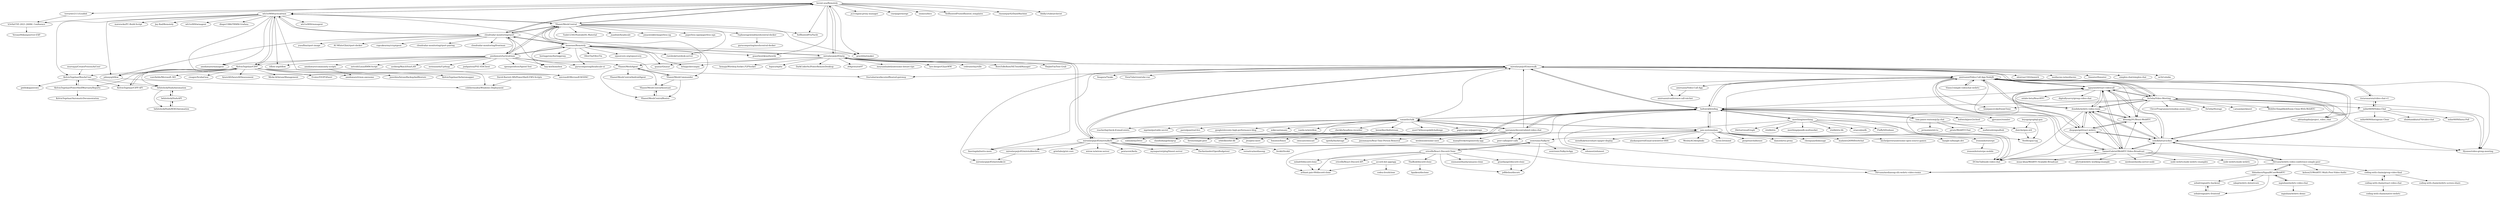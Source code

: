 digraph G {
"terrarier2111/Leafish" -> "h3v0x/CVE-2021-26084_Confluence"
"miroslavpejic85/mirotalkwebrtc" -> "miroslavpejic85/mirotalkc2c"
"wh1te909/tacticalrmm" -> "Ylianst/MeshCentral"
"wh1te909/tacticalrmm" -> "johnnyq/itflow"
"wh1te909/tacticalrmm" -> "wh1te909/rmmagent"
"wh1te909/tacticalrmm" -> "KelvinTegelaar/CIPP"
"wh1te909/tacticalrmm" -> "itflow-org/itflow"
"wh1te909/tacticalrmm" -> "lucent-sea/Remotely"
"wh1te909/tacticalrmm" -> "cloudradar-monitoring/rport"
"wh1te909/tacticalrmm" -> "amidaware/rmmagent"
"wh1te909/tacticalrmm" -> "matstocks/PC-Build-Script"
"wh1te909/tacticalrmm" -> "KelvinTegelaar/RunAsUser"
"wh1te909/tacticalrmm" -> "Jay-Rad/Remotely" ["e"=1]
"wh1te909/tacticalrmm" -> "wh1te909/winagent"
"wh1te909/tacticalrmm" -> "amidaware/trmm-awesome"
"wh1te909/tacticalrmm" -> "dinger1986/TRMM-Grafana"
"wh1te909/tacticalrmm" -> "microsoft/Microsoft365DSC" ["e"=1]
"immense/Remotely" -> "cloudradar-monitoring/rport"
"immense/Remotely" -> "Ylianst/MeshCentral"
"immense/Remotely" -> "amidaware/tacticalrmm"
"immense/Remotely" -> "miroslavpejic85/p2p"
"immense/Remotely" -> "OliveTin/OliveTin" ["e"=1]
"immense/Remotely" -> "dchapyshev/aspia" ["e"=1]
"immense/Remotely" -> "goauthentik/authentik" ["e"=1]
"immense/Remotely" -> "rustdesk/rustdesk-server" ["e"=1]
"immense/Remotely" -> "sipsorcery-org/sipsorcery" ["e"=1]
"immense/Remotely" -> "hay-kot/homebox" ["e"=1]
"immense/Remotely" -> "wh1te909/tacticalrmm"
"immense/Remotely" -> "quasar/Quasar" ["e"=1]
"immense/Remotely" -> "gurucomputing/headscale-ui" ["e"=1]
"immense/Remotely" -> "gravitl/netmaker" ["e"=1]
"immense/Remotely" -> "boringproxy/boringproxy" ["e"=1]
"amirsanni/Video-Call-App-NodeJS" -> "DCtheTall/node-video-chat"
"amirsanni/Video-Call-App-NodeJS" -> "itstaranarora/video-chat-v1"
"amirsanni/Video-Call-App-NodeJS" -> "nguymin4/react-videocall"
"amirsanni/Video-Call-App-NodeJS" -> "amirsanni/conference-call-ratchet"
"amirsanni/Video-Call-App-NodeJS" -> "0x5eba/Video-Meeting"
"amirsanni/Video-Call-App-NodeJS" -> "dondido/webrtc-video-room"
"amirsanni/Video-Call-App-NodeJS" -> "louiejancevski/ZoomClone"
"amirsanni/Video-Call-App-NodeJS" -> "TannerGabriel/WebRTC-Video-Broadcast"
"amirsanni/Video-Call-App-NodeJS" -> "amirsanni/Video-Call-App"
"amirsanni/Video-Call-App-NodeJS" -> "Vinnu1/simple-videochat-webrtc"
"amirsanni/Video-Call-App-NodeJS" -> "somikdatta/cuckoo"
"amirsanni/Video-Call-App-NodeJS" -> "diegogurgel/react-webrtc"
"amirsanni/Video-Call-App-NodeJS" -> "khuong291/React-WebRTC"
"amirsanni/Video-Call-App-NodeJS" -> "holtwick/briefing"
"amirsanni/Video-Call-App-NodeJS" -> "Hyunse/video-group-meeting"
"0x5eba/Video-Meeting" -> "amirsanni/Video-Call-App-NodeJS"
"0x5eba/Video-Meeting" -> "somikdatta/cuckoo"
"0x5eba/Video-Meeting" -> "dondido/webrtc-video-room"
"0x5eba/Video-Meeting" -> "miroslavpejic85/mirotalk"
"0x5eba/Video-Meeting" -> "nguymin4/react-videocall"
"0x5eba/Video-Meeting" -> "i-aryan/quickmeet"
"0x5eba/Video-Meeting" -> "WebDevSimplified/Zoom-Clone-With-WebRTC" ["e"=1]
"0x5eba/Video-Meeting" -> "louiejancevski/ZoomClone"
"0x5eba/Video-Meeting" -> "CleverProgrammers/nodejs-zoom-clone" ["e"=1]
"0x5eba/Video-Meeting" -> "mihir0699/Video-Chat"
"0x5eba/Video-Meeting" -> "0x5eba/Storage"
"0x5eba/Video-Meeting" -> "adrianhajdin/project_video_chat" ["e"=1]
"0x5eba/Video-Meeting" -> "Hyunse/video-group-meeting"
"0x5eba/Video-Meeting" -> "khuong291/React-WebRTC"
"0x5eba/Video-Meeting" -> "holtwick/briefing"
"mihir0699/Video-Chat" -> "mihir0699/Instagram-Clone"
"mihir0699/Video-Chat" -> "Hyunse/video-group-meeting"
"mihir0699/Video-Chat" -> "shubhamkhatal70/video-chat"
"mihir0699/Video-Chat" -> "adrianhajdin/project_video_chat" ["e"=1]
"mihir0699/Video-Chat" -> "itstaranarora/video-chat-v1"
"mihir0699/Video-Chat" -> "mihir0699/Insta-Poll"
"itstaranarora/video-chat-v1" -> "amirsanni/Video-Call-App-NodeJS"
"itstaranarora/video-chat-v1" -> "mihir0699/Video-Chat"
"tom-james-watson/p2p.chat" -> "pirate/WebRTCChat"
"tom-james-watson/p2p.chat" -> "mafintosh/signalhub" ["e"=1]
"tom-james-watson/p2p.chat" -> "jermainee/otr.to"
"tom-james-watson/p2p.chat" -> "holtwick/briefing"
"vasanthv/talk" -> "holtwick/briefing"
"vasanthv/talk" -> "benwilber/boltstream" ["e"=1]
"vasanthv/talk" -> "snori74/linuxupskillchallenge" ["e"=1]
"vasanthv/talk" -> "papercups-io/papercups" ["e"=1]
"vasanthv/talk" -> "reacherhq/check-if-email-exists" ["e"=1]
"vasanthv/talk" -> "miroslavpejic85/mirotalk"
"vasanthv/talk" -> "mprimi/portable-secret" ["e"=1]
"vasanthv/talk" -> "jam-systems/jam"
"vasanthv/talk" -> "miroslavpejic85/mirotalksfu"
"vasanthv/talk" -> "ianramzy/decentralized-video-chat"
"vasanthv/talk" -> "parzulpan/real-live" ["e"=1]
"vasanthv/talk" -> "google/eleventy-high-performance-blog" ["e"=1]
"vasanthv/talk" -> "mikecao/umami" ["e"=1]
"vasanthv/talk" -> "vanila-io/wireflow" ["e"=1]
"vasanthv/talk" -> "checkly/headless-recorder" ["e"=1]
"Ylianst/MeshCentral" -> "wh1te909/tacticalrmm"
"Ylianst/MeshCentral" -> "amidaware/tacticalrmm"
"Ylianst/MeshCentral" -> "Ylianst/MeshAgent"
"Ylianst/MeshCentral" -> "immense/Remotely"
"Ylianst/MeshCentral" -> "lucent-sea/Remotely"
"Ylianst/MeshCentral" -> "gravitl/netmaker" ["e"=1]
"Ylianst/MeshCentral" -> "Ylianst/MeshCommander"
"Ylianst/MeshCentral" -> "cloudradar-monitoring/rport"
"Ylianst/MeshCentral" -> "Typhonragewind/meshcentral-docker"
"Ylianst/MeshCentral" -> "Tzahi12345/YoutubeDL-Material" ["e"=1]
"Ylianst/MeshCentral" -> "SelfhostedPro/Yacht" ["e"=1]
"Ylianst/MeshCentral" -> "rustdesk/rustdesk-server" ["e"=1]
"Ylianst/MeshCentral" -> "juanfont/headscale" ["e"=1]
"Ylianst/MeshCentral" -> "jonaswinkler/paperless-ng" ["e"=1]
"Ylianst/MeshCentral" -> "paperless-ngx/paperless-ngx" ["e"=1]
"miroslavpejic85/mirotalksfu" -> "miroslavpejic85/mirotalk"
"miroslavpejic85/mirotalksfu" -> "edumeet/edumeet" ["e"=1]
"miroslavpejic85/mirotalksfu" -> "wirow-io/wirow-server"
"miroslavpejic85/mirotalksfu" -> "Dirvann/mediasoup-sfu-webrtc-video-rooms" ["e"=1]
"miroslavpejic85/mirotalksfu" -> "miroslavpejic85/p2p"
"miroslavpejic85/mirotalksfu" -> "pentacent/keila" ["e"=1]
"miroslavpejic85/mirotalksfu" -> "mynaparrot/plugNmeet-server"
"miroslavpejic85/mirotalksfu" -> "fmeringdal/nettu-meet" ["e"=1]
"miroslavpejic85/mirotalksfu" -> "miroslavpejic85/mirotalkwebrtc"
"miroslavpejic85/mirotalksfu" -> "TheAxelander/OpenBudgeteer" ["e"=1]
"miroslavpejic85/mirotalksfu" -> "jam-systems/jam"
"miroslavpejic85/mirotalksfu" -> "versatica/mediasoup" ["e"=1]
"miroslavpejic85/mirotalksfu" -> "holtwick/briefing"
"miroslavpejic85/mirotalksfu" -> "livekit/livekit" ["e"=1]
"miroslavpejic85/mirotalksfu" -> "gristlabs/grist-core" ["e"=1]
"lucent-sea/Remotely" -> "Ylianst/MeshCentral"
"lucent-sea/Remotely" -> "wh1te909/tacticalrmm"
"lucent-sea/Remotely" -> "SelfhostedPro/Yacht" ["e"=1]
"lucent-sea/Remotely" -> "miroslavpejic85/p2p"
"lucent-sea/Remotely" -> "cloudradar-monitoring/rport"
"lucent-sea/Remotely" -> "jc21/nginx-proxy-manager" ["e"=1]
"lucent-sea/Remotely" -> "gravitl/netmaker" ["e"=1]
"lucent-sea/Remotely" -> "ciur/papermerge" ["e"=1]
"lucent-sea/Remotely" -> "goauthentik/authentik" ["e"=1]
"lucent-sea/Remotely" -> "sismics/docs" ["e"=1]
"lucent-sea/Remotely" -> "SelfhostedPro/selfhosted_templates" ["e"=1]
"lucent-sea/Remotely" -> "rmountjoy92/DashMachine" ["e"=1]
"lucent-sea/Remotely" -> "h3v0x/CVE-2021-26084_Confluence"
"lucent-sea/Remotely" -> "terrarier2111/Leafish"
"lucent-sea/Remotely" -> "bbilly1/tubearchivist" ["e"=1]
"holtwick/briefing" -> "holtwick/peer2school"
"holtwick/briefing" -> "meething/meething"
"holtwick/briefing" -> "miroslavpejic85/mirotalk"
"holtwick/briefing" -> "ianramzy/decentralized-video-chat"
"holtwick/briefing" -> "gjovanov/roomler" ["e"=1]
"holtwick/briefing" -> "vasanthv/talk"
"holtwick/briefing" -> "peer-calls/peer-calls" ["e"=1]
"holtwick/briefing" -> "amirsanni/Video-Call-App-NodeJS"
"holtwick/briefing" -> "tom-james-watson/p2p.chat"
"holtwick/briefing" -> "jam-systems/jam"
"holtwick/briefing" -> "miroslavpejic85/mirotalksfu"
"holtwick/briefing" -> "edumeet/edumeet" ["e"=1]
"holtwick/briefing" -> "TannerGabriel/WebRTC-Video-Broadcast"
"holtwick/briefing" -> "nguymin4/react-videocall"
"holtwick/briefing" -> "DCtheTall/node-video-chat"
"mgiuliani/webrtc-video-chat" -> "Shhzdmrz/SignalRCoreWebRTC"
"mgiuliani/webrtc-video-chat" -> "mgiuliani/webrtc-demo"
"ericellb/React-Discord-Clone" -> "ericellb/React-Discord-API"
"ericellb/React-Discord-Clone" -> "sentrionic/Valkyrie"
"ericellb/React-Discord-Clone" -> "grantkang5/discord-clone"
"ericellb/React-Discord-Clone" -> "arihant-jain-09/discord-clone"
"ericellb/React-Discord-Clone" -> "ThalKod/discord-clone"
"ericellb/React-Discord-Clone" -> "miladr0/discord-clone"
"ericellb/React-Discord-Clone" -> "jeffdeliso/discors"
"ericellb/React-Discord-Clone" -> "emmanuelhashy/amazon-clone"
"miroslavpejic85/p2p" -> "miroslavpejic85/mirotalksfu"
"miroslavpejic85/p2p" -> "miroslavpejic85/mirotalk"
"miroslavpejic85/p2p" -> "immense/Remotely"
"miroslavpejic85/p2p" -> "quasar/Quasar" ["e"=1]
"miroslavpejic85/p2p" -> "hemaju/Wireboy.Socket.P2PSocket" ["e"=1]
"miroslavpejic85/p2p" -> "lucent-sea/Remotely"
"miroslavpejic85/p2p" -> "lepoco/wpfui" ["e"=1]
"miroslavpejic85/p2p" -> "DarkCoderSc/PowerRemoteDesktop" ["e"=1]
"miroslavpejic85/p2p" -> "dchapyshev/aspia" ["e"=1]
"miroslavpejic85/p2p" -> "z64proto/sw97" ["e"=1]
"miroslavpejic85/p2p" -> "meysamhadeli/awesome-dotnet-tips" ["e"=1]
"miroslavpejic85/p2p" -> "lars-berger/GlazeWM" ["e"=1]
"miroslavpejic85/p2p" -> "cedrozor/myrtille" ["e"=1]
"miroslavpejic85/p2p" -> "BornToBeRoot/NETworkManager" ["e"=1]
"miroslavpejic85/p2p" -> "TheJoeFin/Text-Grab" ["e"=1]
"somikdatta/cuckoo" -> "dondido/webrtc-video-room"
"somikdatta/cuckoo" -> "diegogurgel/react-webrtc"
"somikdatta/cuckoo" -> "nguymin4/react-videocall"
"somikdatta/cuckoo" -> "Dirvann/webrtc-video-conference-simple-peer"
"somikdatta/cuckoo" -> "0x5eba/Video-Meeting"
"somikdatta/cuckoo" -> "amirsanni/Video-Call-App-NodeJS"
"somikdatta/cuckoo" -> "khuong291/React-WebRTC"
"somikdatta/cuckoo" -> "TannerGabriel/WebRTC-Video-Broadcast"
"somikdatta/cuckoo" -> "Hyunse/video-group-meeting"
"somikdatta/cuckoo" -> "DCtheTall/node-video-chat"
"amidaware/tacticalrmm" -> "Ylianst/MeshCentral"
"amidaware/tacticalrmm" -> "amidaware/rmmagent"
"amidaware/tacticalrmm" -> "amidaware/community-scripts"
"amidaware/tacticalrmm" -> "cloudradar-monitoring/rport"
"amidaware/tacticalrmm" -> "immense/Remotely"
"amidaware/tacticalrmm" -> "itflow-org/itflow"
"amidaware/tacticalrmm" -> "netvolt/LinuxRMM-Script"
"amidaware/tacticalrmm" -> "hay-kot/homebox" ["e"=1]
"amidaware/tacticalrmm" -> "aceberg/WatchYourLAN" ["e"=1]
"amidaware/tacticalrmm" -> "gurucomputing/headscale-ui" ["e"=1]
"amidaware/tacticalrmm" -> "KelvinTegelaar/CIPP"
"amidaware/tacticalrmm" -> "seriousm4x/UpSnap" ["e"=1]
"amidaware/tacticalrmm" -> "Ylianst/MeshAgent"
"amidaware/tacticalrmm" -> "joshpatten/PVE-VDIClient" ["e"=1]
"amidaware/tacticalrmm" -> "openspeedtest/Speed-Test" ["e"=1]
"miroslavpejic85/mirotalk" -> "miroslavpejic85/mirotalksfu"
"miroslavpejic85/mirotalk" -> "fmeringdal/nettu-meet" ["e"=1]
"miroslavpejic85/mirotalk" -> "holtwick/briefing"
"miroslavpejic85/mirotalk" -> "0x5eba/Video-Meeting"
"miroslavpejic85/mirotalk" -> "miroslavpejic85/p2p"
"miroslavpejic85/mirotalk" -> "alextran1502/immich" ["e"=1]
"miroslavpejic85/mirotalk" -> "mediacms-io/mediacms" ["e"=1]
"miroslavpejic85/mirotalk" -> "fonoster/fonoster" ["e"=1]
"miroslavpejic85/mirotalk" -> "simplex-chat/simplex-chat" ["e"=1]
"miroslavpejic85/mirotalk" -> "m1k1o/neko" ["e"=1]
"miroslavpejic85/mirotalk" -> "miroslavpejic85/mirotalkc2c"
"miroslavpejic85/mirotalk" -> "linagora/Twake" ["e"=1]
"miroslavpejic85/mirotalk" -> "amirsanni/Video-Call-App-NodeJS"
"miroslavpejic85/mirotalk" -> "ViewTube/viewtube-vue" ["e"=1]
"miroslavpejic85/mirotalk" -> "fractalnetworksco/selfhosted-gateway" ["e"=1]
"cloudradar-monitoring/rport" -> "immense/Remotely"
"cloudradar-monitoring/rport" -> "amidaware/tacticalrmm"
"cloudradar-monitoring/rport" -> "wh1te909/tacticalrmm"
"cloudradar-monitoring/rport" -> "Ylianst/MeshCentral"
"cloudradar-monitoring/rport" -> "yusufhm/rport-image"
"cloudradar-monitoring/rport" -> "AC-WhiteGlint/rport-docker"
"cloudradar-monitoring/rport" -> "johnnyq/itflow"
"cloudradar-monitoring/rport" -> "lucent-sea/Remotely"
"cloudradar-monitoring/rport" -> "fractalnetworksco/selfhosted-gateway" ["e"=1]
"cloudradar-monitoring/rport" -> "cupcakearmy/cryptgeon" ["e"=1]
"cloudradar-monitoring/rport" -> "cloudradar-monitoring/rport-pairing"
"cloudradar-monitoring/rport" -> "cloudradar-monitoring/frontman"
"ianramzy/decentralized-video-chat" -> "holtwick/briefing"
"ianramzy/decentralized-video-chat" -> "manojVivek/responsively-app" ["e"=1]
"ianramzy/decentralized-video-chat" -> "subnub/myDrive" ["e"=1]
"ianramzy/decentralized-video-chat" -> "peer-calls/peer-calls" ["e"=1]
"ianramzy/decentralized-video-chat" -> "claudiodangelis/qrcp" ["e"=1]
"ianramzy/decentralized-video-chat" -> "feross/simple-peer" ["e"=1]
"ianramzy/decentralized-video-chat" -> "orbitdb/orbit-db" ["e"=1]
"ianramzy/decentralized-video-chat" -> "jitsi/jitsi-meet" ["e"=1]
"ianramzy/decentralized-video-chat" -> "miroslavpejic85/mirotalk"
"ianramzy/decentralized-video-chat" -> "fonoster/fonos" ["e"=1]
"ianramzy/decentralized-video-chat" -> "vasanthv/talk"
"ianramzy/decentralized-video-chat" -> "owncast/owncast" ["e"=1]
"ianramzy/decentralized-video-chat" -> "spotify/backstage" ["e"=1]
"ianramzy/decentralized-video-chat" -> "jasonmayes/Real-Time-Person-Removal" ["e"=1]
"ianramzy/decentralized-video-chat" -> "wesbos/awesome-uses" ["e"=1]
"ironsmile/euterpe" -> "ironsmile/euterpe-mobile"
"ThalKod/discord-clone" -> "bpaiken/disclone"
"h3v0x/CVE-2021-26084_Confluence" -> "Veraxy00/Jumpserver-EXP"
"meething/meething" -> "Dletta/visualGraph" ["e"=1]
"meething/meething" -> "Dirvann/mediasoup-sfu-webrtc-video-rooms" ["e"=1]
"meething/meething" -> "irislib/iris" ["e"=1]
"meething/meething" -> "diatche/gun-util"
"meething/meething" -> "Stefdv/gun-tag"
"meething/meething" -> "meething/gundb-multisocket"
"meething/meething" -> "irislib/iris-lib" ["e"=1]
"meething/meething" -> "holtwick/briefing"
"meething/meething" -> "eraeco/joydb"
"meething/meething" -> "Fluffy9/Zenbase"
"amirsanni/Video-Call-App" -> "amirsanni/conference-call-ratchet"
"brysgo/graphql-gun" -> "Stefdv/gun-tag"
"brysgo/graphql-gun" -> "diatche/gun-util"
"nguymin4/react-videocall" -> "dondido/webrtc-video-room"
"nguymin4/react-videocall" -> "diegogurgel/react-webrtc"
"nguymin4/react-videocall" -> "khuong291/React-WebRTC"
"nguymin4/react-videocall" -> "somikdatta/cuckoo"
"nguymin4/react-videocall" -> "amirsanni/Video-Call-App-NodeJS"
"nguymin4/react-videocall" -> "TannerGabriel/WebRTC-Video-Broadcast"
"nguymin4/react-videocall" -> "DCtheTall/node-video-chat"
"nguymin4/react-videocall" -> "0x5eba/Video-Meeting"
"nguymin4/react-videocall" -> "Hyunse/video-group-meeting"
"nguymin4/react-videocall" -> "oslabs-beta/ReactRTC" ["e"=1]
"nguymin4/react-videocall" -> "digitallysavvy/group-video-chat"
"Dirvann/webrtc-video-conference-simple-peer" -> "Dirvann/mediasoup-sfu-webrtc-video-rooms" ["e"=1]
"Dirvann/webrtc-video-conference-simple-peer" -> "kolson25/WebRTC-Multi-Peer-Video-Audio"
"Dirvann/webrtc-video-conference-simple-peer" -> "Shhzdmrz/SignalRCoreWebRTC"
"Dirvann/webrtc-video-conference-simple-peer" -> "somikdatta/cuckoo"
"Dirvann/webrtc-video-conference-simple-peer" -> "coding-with-chaim/group-video-final"
"dondido/webrtc-video-room" -> "nguymin4/react-videocall"
"dondido/webrtc-video-room" -> "diegogurgel/react-webrtc"
"dondido/webrtc-video-room" -> "khuong291/React-WebRTC"
"dondido/webrtc-video-room" -> "DCtheTall/node-video-chat"
"dondido/webrtc-video-room" -> "somikdatta/cuckoo"
"dondido/webrtc-video-room" -> "TannerGabriel/WebRTC-Video-Broadcast"
"dondido/webrtc-video-room" -> "amirsanni/Video-Call-App-NodeJS"
"dondido/webrtc-video-room" -> "0x5eba/Video-Meeting"
"murrayju/CreateProcessAsUser" -> "KelvinTegelaar/RunAsUser"
"jam-systems/jam" -> "mendhak/waveshare-epaper-display" ["e"=1]
"jam-systems/jam" -> "ironsmile/euterpe"
"jam-systems/jam" -> "miroslavpejic85/mirotalksfu"
"jam-systems/jam" -> "holtwick/briefing"
"jam-systems/jam" -> "alaskasquirrel/Email-newsletter-RSS" ["e"=1]
"jam-systems/jam" -> "WesleyAC/deeplinks"
"jam-systems/jam" -> "luvsic3/remind" ["e"=1]
"jam-systems/jam" -> "perpetio/clubhouse"
"jam-systems/jam" -> "damoeb/rss-proxy" ["e"=1]
"jam-systems/jam" -> "chenquan/diskusage" ["e"=1]
"jam-systems/jam" -> "vasanthv/talk"
"jam-systems/jam" -> "madawei2699/free4chat" ["e"=1]
"jam-systems/jam" -> "sentrionic/Valkyrie"
"jam-systems/jam" -> "michelpereira/awesome-open-source-games" ["e"=1]
"jam-systems/jam" -> "bangle-io/bangle.dev" ["e"=1]
"Shhzdmrz/SignalRCoreWebRTC" -> "mgiuliani/webrtc-video-chat"
"Shhzdmrz/SignalRCoreWebRTC" -> "sebalr/signalrtc-frontend"
"Shhzdmrz/SignalRCoreWebRTC" -> "mkaji/webrtc-dotnetcore"
"Shhzdmrz/SignalRCoreWebRTC" -> "sebalr/signalrtc-backend"
"Shhzdmrz/SignalRCoreWebRTC" -> "Dirvann/webrtc-video-conference-simple-peer"
"Vinnu1/simple-videochat-webrtc" -> "amirsanni/Video-Call-App-NodeJS"
"amidaware/community-scripts" -> "amidaware/trmm-awesome"
"TannerGabriel/WebRTC-Video-Broadcast" -> "dondido/webrtc-video-room"
"TannerGabriel/WebRTC-Video-Broadcast" -> "amirsanni/Video-Call-App-NodeJS"
"TannerGabriel/WebRTC-Video-Broadcast" -> "diegogurgel/react-webrtc"
"TannerGabriel/WebRTC-Video-Broadcast" -> "nguymin4/react-videocall"
"TannerGabriel/WebRTC-Video-Broadcast" -> "medooze/media-server-node" ["e"=1]
"TannerGabriel/WebRTC-Video-Broadcast" -> "khuong291/React-WebRTC"
"TannerGabriel/WebRTC-Video-Broadcast" -> "node-webrtc/node-webrtc-examples" ["e"=1]
"TannerGabriel/WebRTC-Video-Broadcast" -> "DCtheTall/node-video-chat"
"TannerGabriel/WebRTC-Video-Broadcast" -> "somikdatta/cuckoo"
"TannerGabriel/WebRTC-Video-Broadcast" -> "Dirvann/mediasoup-sfu-webrtc-video-rooms" ["e"=1]
"TannerGabriel/WebRTC-Video-Broadcast" -> "node-webrtc/node-webrtc" ["e"=1]
"TannerGabriel/WebRTC-Video-Broadcast" -> "muaz-khan/WebRTC-Scalable-Broadcast" ["e"=1]
"TannerGabriel/WebRTC-Video-Broadcast" -> "Dirvann/webrtc-video-conference-simple-peer"
"TannerGabriel/WebRTC-Video-Broadcast" -> "pfertyk/webrtc-working-example"
"johnnyq/itflow" -> "colebermudez/Windows-Deployment"
"khuong291/React-WebRTC" -> "dondido/webrtc-video-room"
"khuong291/React-WebRTC" -> "diegogurgel/react-webrtc"
"KelvinTegelaar/CIPP" -> "KelvinTegelaar/CIPP-API"
"KelvinTegelaar/CIPP" -> "KelvinTegelaar/RunAsUser"
"KelvinTegelaar/CIPP" -> "microsoft/Microsoft365DSC" ["e"=1]
"KelvinTegelaar/CIPP" -> "KelvinTegelaar/PowerShellWarrantyReports"
"KelvinTegelaar/CIPP" -> "wh1te909/tacticalrmm"
"KelvinTegelaar/CIPP" -> "vanvfields/Microsoft-365" ["e"=1]
"KelvinTegelaar/CIPP" -> "cisagov/ScubaGear" ["e"=1]
"KelvinTegelaar/CIPP" -> "AzureAD/AzureADAssessment" ["e"=1]
"KelvinTegelaar/CIPP" -> "Micke-K/IntuneManagement" ["e"=1]
"KelvinTegelaar/CIPP" -> "colebermudez/Windows-Deployment"
"KelvinTegelaar/CIPP" -> "EvotecIT/GPOZaurr" ["e"=1]
"KelvinTegelaar/CIPP" -> "johnnyq/itflow"
"KelvinTegelaar/CIPP" -> "lwhitelock/HuduAutomation"
"KelvinTegelaar/CIPP" -> "jseerden/IntuneBackupAndRestore" ["e"=1]
"KelvinTegelaar/CIPP" -> "KelvinTegelaar/AzAutomapper"
"David-Barrett-MS/PowerShell-EWS-Scripts" -> "colebermudez/Windows-Deployment"
"Ylianst/MeshCommander" -> "Ylianst/MeshCentralRouter"
"Ylianst/MeshCommander" -> "Ylianst/MeshAgent"
"Ylianst/MeshCommander" -> "Ylianst/MeshCentralAssistant"
"miladr0/discord-clone" -> "arihant-jain-09/discord-clone"
"accord-dot-app/app" -> "codea-live/dclone"
"accord-dot-app/app" -> "arihant-jain-09/discord-clone"
"diegogurgel/react-webrtc" -> "dondido/webrtc-video-room"
"diegogurgel/react-webrtc" -> "nguymin4/react-videocall"
"diegogurgel/react-webrtc" -> "khuong291/React-WebRTC"
"diegogurgel/react-webrtc" -> "somikdatta/cuckoo"
"diegogurgel/react-webrtc" -> "DCtheTall/node-video-chat"
"lwhitelock/HuduAPI" -> "lwhitelock/HuduM365Automation"
"lwhitelock/HuduAPI" -> "lwhitelock/HuduAutomation"
"KelvinTegelaar/PowerShellWarrantyReports" -> "KelvinTegelaar/RunAsUser"
"KelvinTegelaar/PowerShellWarrantyReports" -> "KelvinTegelaar/AutomaticDocumentation"
"Typhonragewind/meshcentral-docker" -> "gurucomputing/meshcentral-docker"
"KelvinTegelaar/RunAsUser" -> "KelvinTegelaar/PowerShellWarrantyReports"
"KelvinTegelaar/RunAsUser" -> "KelvinTegelaar/CIPP-API"
"KelvinTegelaar/RunAsUser" -> "gwblok/garytown" ["e"=1]
"KelvinTegelaar/RunAsUser" -> "lwhitelock/HuduAutomation"
"sentrionic/Valkyrie" -> "sentrionic/ValkyrieApp"
"sentrionic/Valkyrie" -> "ericellb/React-Discord-Clone"
"sentrionic/Valkyrie" -> "arihant-jain-09/discord-clone"
"sentrionic/Valkyrie" -> "jeffdeliso/discors"
"KelvinTegelaar/CIPP-API" -> "KelvinTegelaar/CIPP"
"lwhitelock/HuduAutomation" -> "lwhitelock/HuduAPI"
"lwhitelock/HuduAutomation" -> "lwhitelock/HuduM365Automation"
"lwhitelock/HuduM365Automation" -> "lwhitelock/HuduAPI"
"sebalr/signalrtc-backend" -> "sebalr/signalrtc-frontend"
"sebalr/signalrtc-frontend" -> "sebalr/signalrtc-backend"
"coding-with-chaim/group-video-final" -> "coding-with-chaim/react-video-chat"
"coding-with-chaim/group-video-final" -> "coding-with-chaim/webrtc-screen-share"
"grantkang5/discord-clone" -> "jeffdeliso/discors"
"coding-with-chaim/react-video-chat" -> "coding-with-chaim/group-video-final"
"coding-with-chaim/react-video-chat" -> "coding-with-chaim/native-webrtc"
"Ylianst/MeshAgent" -> "Ylianst/MeshCentralRouter"
"Ylianst/MeshAgent" -> "Ylianst/MeshCentralAssistant"
"Ylianst/MeshAgent" -> "Ylianst/MeshCommander"
"Ylianst/MeshAgent" -> "Ylianst/MeshCentralAndroidAgent"
"Ylianst/MeshCentralAssistant" -> "Ylianst/MeshCentralRouter"
"diatche/gun-util" -> "Stefdv/gun-tag"
"Ylianst/MeshCentralRouter" -> "Ylianst/MeshCentralAssistant"
"terrarier2111/Leafish" ["l"="-31.983,-21.385"]
"h3v0x/CVE-2021-26084_Confluence" ["l"="-31.957,-21.374"]
"miroslavpejic85/mirotalkwebrtc" ["l"="-32.018,-21.515"]
"miroslavpejic85/mirotalkc2c" ["l"="-32.039,-21.53"]
"wh1te909/tacticalrmm" ["l"="-32.068,-21.292"]
"Ylianst/MeshCentral" ["l"="-32.009,-21.314"]
"johnnyq/itflow" ["l"="-32.054,-21.256"]
"wh1te909/rmmagent" ["l"="-32.11,-21.278"]
"KelvinTegelaar/CIPP" ["l"="-32.075,-21.238"]
"itflow-org/itflow" ["l"="-32.084,-21.269"]
"lucent-sea/Remotely" ["l"="-32.024,-21.36"]
"cloudradar-monitoring/rport" ["l"="-32.044,-21.315"]
"amidaware/rmmagent" ["l"="-32.039,-21.266"]
"matstocks/PC-Build-Script" ["l"="-32.115,-21.298"]
"KelvinTegelaar/RunAsUser" ["l"="-32.11,-21.228"]
"Jay-Rad/Remotely" ["l"="-7.474,-18.686"]
"wh1te909/winagent" ["l"="-32.098,-21.291"]
"amidaware/trmm-awesome" ["l"="-32.099,-21.308"]
"dinger1986/TRMM-Grafana" ["l"="-32.068,-21.268"]
"microsoft/Microsoft365DSC" ["l"="-19.381,-22.794"]
"immense/Remotely" ["l"="-32.055,-21.345"]
"amidaware/tacticalrmm" ["l"="-32.038,-21.289"]
"miroslavpejic85/p2p" ["l"="-32.062,-21.438"]
"OliveTin/OliveTin" ["l"="-32.709,-22.67"]
"dchapyshev/aspia" ["l"="-32.71,-21.246"]
"goauthentik/authentik" ["l"="-32.553,-22.975"]
"rustdesk/rustdesk-server" ["l"="-27.101,-17.501"]
"sipsorcery-org/sipsorcery" ["l"="22.201,16.24"]
"hay-kot/homebox" ["l"="-32.687,-22.682"]
"quasar/Quasar" ["l"="-9.932,-44.11"]
"gurucomputing/headscale-ui" ["l"="-32.563,-22.998"]
"gravitl/netmaker" ["l"="-32.509,-23.111"]
"boringproxy/boringproxy" ["l"="-32.343,-23.018"]
"amirsanni/Video-Call-App-NodeJS" ["l"="-32.187,-21.586"]
"DCtheTall/node-video-chat" ["l"="-32.166,-21.612"]
"itstaranarora/video-chat-v1" ["l"="-32.237,-21.572"]
"nguymin4/react-videocall" ["l"="-32.19,-21.606"]
"amirsanni/conference-call-ratchet" ["l"="-32.198,-21.546"]
"0x5eba/Video-Meeting" ["l"="-32.165,-21.592"]
"dondido/webrtc-video-room" ["l"="-32.185,-21.619"]
"louiejancevski/ZoomClone" ["l"="-32.174,-21.562"]
"TannerGabriel/WebRTC-Video-Broadcast" ["l"="-32.207,-21.617"]
"amirsanni/Video-Call-App" ["l"="-32.222,-21.536"]
"Vinnu1/simple-videochat-webrtc" ["l"="-32.21,-21.562"]
"somikdatta/cuckoo" ["l"="-32.202,-21.633"]
"diegogurgel/react-webrtc" ["l"="-32.183,-21.637"]
"khuong291/React-WebRTC" ["l"="-32.17,-21.625"]
"holtwick/briefing" ["l"="-32.113,-21.581"]
"Hyunse/video-group-meeting" ["l"="-32.214,-21.596"]
"miroslavpejic85/mirotalk" ["l"="-32.1,-21.538"]
"i-aryan/quickmeet" ["l"="-32.143,-21.638"]
"WebDevSimplified/Zoom-Clone-With-WebRTC" ["l"="-14.069,-1.054"]
"CleverProgrammers/nodejs-zoom-clone" ["l"="-14.104,-0.9"]
"mihir0699/Video-Chat" ["l"="-32.26,-21.583"]
"0x5eba/Storage" ["l"="-32.138,-21.614"]
"adrianhajdin/project_video_chat" ["l"="23.838,-23.307"]
"mihir0699/Instagram-Clone" ["l"="-32.296,-21.596"]
"shubhamkhatal70/video-chat" ["l"="-32.293,-21.577"]
"mihir0699/Insta-Poll" ["l"="-32.285,-21.562"]
"tom-james-watson/p2p.chat" ["l"="-32.15,-21.522"]
"pirate/WebRTCChat" ["l"="-32.185,-21.482"]
"mafintosh/signalhub" ["l"="12.032,-30.024"]
"jermainee/otr.to" ["l"="-32.155,-21.494"]
"vasanthv/talk" ["l"="-32.06,-21.571"]
"benwilber/boltstream" ["l"="32.663,-26.189"]
"snori74/linuxupskillchallenge" ["l"="27.53,-20.134"]
"papercups-io/papercups" ["l"="32.249,-26.177"]
"reacherhq/check-if-email-exists" ["l"="22.443,-28.642"]
"mprimi/portable-secret" ["l"="34.452,-28.246"]
"jam-systems/jam" ["l"="-32.018,-21.577"]
"miroslavpejic85/mirotalksfu" ["l"="-32.062,-21.521"]
"ianramzy/decentralized-video-chat" ["l"="-32.075,-21.609"]
"parzulpan/real-live" ["l"="8.585,16.222"]
"google/eleventy-high-performance-blog" ["l"="15.16,-33.994"]
"mikecao/umami" ["l"="32.187,-26.239"]
"vanila-io/wireflow" ["l"="32.491,-25.968"]
"checkly/headless-recorder" ["l"="22.103,-28.639"]
"Ylianst/MeshAgent" ["l"="-31.984,-21.273"]
"Ylianst/MeshCommander" ["l"="-31.967,-21.279"]
"Typhonragewind/meshcentral-docker" ["l"="-31.955,-21.314"]
"Tzahi12345/YoutubeDL-Material" ["l"="-32.742,-22.722"]
"SelfhostedPro/Yacht" ["l"="-32.611,-22.777"]
"juanfont/headscale" ["l"="-32.563,-23.077"]
"jonaswinkler/paperless-ng" ["l"="-32.809,-22.848"]
"paperless-ngx/paperless-ngx" ["l"="-32.763,-22.876"]
"edumeet/edumeet" ["l"="-28.527,11.994"]
"wirow-io/wirow-server" ["l"="-32.071,-21.485"]
"Dirvann/mediasoup-sfu-webrtc-video-rooms" ["l"="-28.479,11.969"]
"pentacent/keila" ["l"="34.802,-26.909"]
"mynaparrot/plugNmeet-server" ["l"="-32.034,-21.491"]
"fmeringdal/nettu-meet" ["l"="-11.893,23.824"]
"TheAxelander/OpenBudgeteer" ["l"="-32.798,-22.664"]
"versatica/mediasoup" ["l"="-28.605,12.109"]
"livekit/livekit" ["l"="-28.729,11.963"]
"gristlabs/grist-core" ["l"="32.53,-26.387"]
"jc21/nginx-proxy-manager" ["l"="-32.577,-22.877"]
"ciur/papermerge" ["l"="-32.866,-22.819"]
"sismics/docs" ["l"="-32.836,-22.805"]
"SelfhostedPro/selfhosted_templates" ["l"="-32.544,-22.674"]
"rmountjoy92/DashMachine" ["l"="-32.725,-22.766"]
"bbilly1/tubearchivist" ["l"="-32.754,-22.697"]
"holtwick/peer2school" ["l"="-32.139,-21.556"]
"meething/meething" ["l"="-32.095,-21.662"]
"gjovanov/roomler" ["l"="-28.473,11.927"]
"peer-calls/peer-calls" ["l"="-28.708,11.943"]
"mgiuliani/webrtc-video-chat" ["l"="-32.253,-21.751"]
"Shhzdmrz/SignalRCoreWebRTC" ["l"="-32.262,-21.722"]
"mgiuliani/webrtc-demo" ["l"="-32.25,-21.775"]
"ericellb/React-Discord-Clone" ["l"="-31.864,-21.668"]
"ericellb/React-Discord-API" ["l"="-31.86,-21.7"]
"sentrionic/Valkyrie" ["l"="-31.904,-21.638"]
"grantkang5/discord-clone" ["l"="-31.885,-21.688"]
"arihant-jain-09/discord-clone" ["l"="-31.854,-21.638"]
"ThalKod/discord-clone" ["l"="-31.825,-21.704"]
"miladr0/discord-clone" ["l"="-31.83,-21.653"]
"jeffdeliso/discors" ["l"="-31.89,-21.665"]
"emmanuelhashy/amazon-clone" ["l"="-31.837,-21.68"]
"hemaju/Wireboy.Socket.P2PSocket" ["l"="23.138,19.193"]
"lepoco/wpfui" ["l"="23.633,17.467"]
"DarkCoderSc/PowerRemoteDesktop" ["l"="-8.819,-44.028"]
"z64proto/sw97" ["l"="-43.692,16.169"]
"meysamhadeli/awesome-dotnet-tips" ["l"="25.415,17.554"]
"lars-berger/GlazeWM" ["l"="-25.358,-14.967"]
"cedrozor/myrtille" ["l"="-33.941,-24.958"]
"BornToBeRoot/NETworkManager" ["l"="23.572,17.335"]
"TheJoeFin/Text-Grab" ["l"="-27.84,-17.68"]
"Dirvann/webrtc-video-conference-simple-peer" ["l"="-32.246,-21.674"]
"amidaware/community-scripts" ["l"="-32.083,-21.312"]
"netvolt/LinuxRMM-Script" ["l"="-32.018,-21.263"]
"aceberg/WatchYourLAN" ["l"="-32.654,-22.67"]
"seriousm4x/UpSnap" ["l"="-32.642,-22.649"]
"joshpatten/PVE-VDIClient" ["l"="-31.67,-24.839"]
"openspeedtest/Speed-Test" ["l"="-32.63,-22.711"]
"alextran1502/immich" ["l"="-32.747,-22.801"]
"mediacms-io/mediacms" ["l"="-32.751,-22.663"]
"fonoster/fonoster" ["l"="32.316,-26.379"]
"simplex-chat/simplex-chat" ["l"="-28.163,-21.806"]
"m1k1o/neko" ["l"="-32.608,-22.858"]
"linagora/Twake" ["l"="-32.309,-24.602"]
"ViewTube/viewtube-vue" ["l"="-28.184,-21.727"]
"fractalnetworksco/selfhosted-gateway" ["l"="-32.553,-22.787"]
"yusufhm/rport-image" ["l"="-32.015,-21.289"]
"AC-WhiteGlint/rport-docker" ["l"="-32.074,-21.328"]
"cupcakearmy/cryptgeon" ["l"="-28.741,-23.97"]
"cloudradar-monitoring/rport-pairing" ["l"="-32.066,-21.322"]
"cloudradar-monitoring/frontman" ["l"="-32.052,-21.279"]
"manojVivek/responsively-app" ["l"="26.313,-25.729"]
"subnub/myDrive" ["l"="23.979,-26.356"]
"claudiodangelis/qrcp" ["l"="-11.835,-18.066"]
"feross/simple-peer" ["l"="-28.493,12.234"]
"orbitdb/orbit-db" ["l"="46.435,-23.609"]
"jitsi/jitsi-meet" ["l"="-28.76,12.214"]
"fonoster/fonos" ["l"="-33.349,-22.644"]
"owncast/owncast" ["l"="32.686,-26.237"]
"spotify/backstage" ["l"="-10.325,-0.06"]
"jasonmayes/Real-Time-Person-Removal" ["l"="33.5,33.316"]
"wesbos/awesome-uses" ["l"="22.684,-26.531"]
"ironsmile/euterpe" ["l"="-31.957,-21.563"]
"ironsmile/euterpe-mobile" ["l"="-31.933,-21.558"]
"bpaiken/disclone" ["l"="-31.805,-21.722"]
"Veraxy00/Jumpserver-EXP" ["l"="-31.916,-21.378"]
"Dletta/visualGraph" ["l"="45.351,-29.241"]
"irislib/iris" ["l"="45.303,-29.262"]
"diatche/gun-util" ["l"="-32.091,-21.708"]
"Stefdv/gun-tag" ["l"="-32.078,-21.704"]
"meething/gundb-multisocket" ["l"="-32.088,-21.684"]
"irislib/iris-lib" ["l"="45.317,-29.25"]
"eraeco/joydb" ["l"="-32.066,-21.681"]
"Fluffy9/Zenbase" ["l"="-32.111,-21.689"]
"brysgo/graphql-gun" ["l"="-32.078,-21.739"]
"oslabs-beta/ReactRTC" ["l"="26.93,-32.912"]
"digitallysavvy/group-video-chat" ["l"="-32.238,-21.614"]
"kolson25/WebRTC-Multi-Peer-Video-Audio" ["l"="-32.273,-21.686"]
"coding-with-chaim/group-video-final" ["l"="-32.313,-21.69"]
"murrayju/CreateProcessAsUser" ["l"="-32.158,-21.211"]
"mendhak/waveshare-epaper-display" ["l"="-28.841,-15.579"]
"alaskasquirrel/Email-newsletter-RSS" ["l"="-29.554,-20.478"]
"WesleyAC/deeplinks" ["l"="-31.976,-21.618"]
"luvsic3/remind" ["l"="-28.814,-15.613"]
"perpetio/clubhouse" ["l"="-31.983,-21.583"]
"damoeb/rss-proxy" ["l"="-29.56,-20.632"]
"chenquan/diskusage" ["l"="-28.829,-15.279"]
"madawei2699/free4chat" ["l"="-29.108,-15.193"]
"michelpereira/awesome-open-source-games" ["l"="-28.831,-15.512"]
"bangle-io/bangle.dev" ["l"="22.36,-32.65"]
"sebalr/signalrtc-frontend" ["l"="-32.289,-21.726"]
"mkaji/webrtc-dotnetcore" ["l"="-32.286,-21.758"]
"sebalr/signalrtc-backend" ["l"="-32.282,-21.739"]
"medooze/media-server-node" ["l"="-28.558,12.045"]
"node-webrtc/node-webrtc-examples" ["l"="-28.55,12.159"]
"node-webrtc/node-webrtc" ["l"="-28.565,12.121"]
"muaz-khan/WebRTC-Scalable-Broadcast" ["l"="-28.38,12.2"]
"pfertyk/webrtc-working-example" ["l"="-32.249,-21.64"]
"colebermudez/Windows-Deployment" ["l"="-32.044,-21.219"]
"KelvinTegelaar/CIPP-API" ["l"="-32.088,-21.217"]
"KelvinTegelaar/PowerShellWarrantyReports" ["l"="-32.115,-21.207"]
"vanvfields/Microsoft-365" ["l"="-19.364,-22.838"]
"cisagov/ScubaGear" ["l"="-12.928,-46.363"]
"AzureAD/AzureADAssessment" ["l"="-12.861,-46.384"]
"Micke-K/IntuneManagement" ["l"="-19.417,-22.79"]
"EvotecIT/GPOZaurr" ["l"="-19.294,-22.69"]
"lwhitelock/HuduAutomation" ["l"="-32.091,-21.197"]
"jseerden/IntuneBackupAndRestore" ["l"="-19.453,-22.814"]
"KelvinTegelaar/AzAutomapper" ["l"="-32.064,-21.212"]
"David-Barrett-MS/PowerShell-EWS-Scripts" ["l"="-32.026,-21.19"]
"Ylianst/MeshCentralRouter" ["l"="-31.957,-21.257"]
"Ylianst/MeshCentralAssistant" ["l"="-31.972,-21.256"]
"accord-dot-app/app" ["l"="-31.817,-21.62"]
"codea-live/dclone" ["l"="-31.79,-21.613"]
"lwhitelock/HuduAPI" ["l"="-32.084,-21.177"]
"lwhitelock/HuduM365Automation" ["l"="-32.098,-21.171"]
"KelvinTegelaar/AutomaticDocumentation" ["l"="-32.131,-21.181"]
"gurucomputing/meshcentral-docker" ["l"="-31.924,-21.309"]
"gwblok/garytown" ["l"="-19.381,-22.748"]
"sentrionic/ValkyrieApp" ["l"="-31.92,-21.654"]
"coding-with-chaim/react-video-chat" ["l"="-32.344,-21.693"]
"coding-with-chaim/webrtc-screen-share" ["l"="-32.329,-21.712"]
"coding-with-chaim/native-webrtc" ["l"="-32.373,-21.7"]
"Ylianst/MeshCentralAndroidAgent" ["l"="-31.949,-21.268"]
}